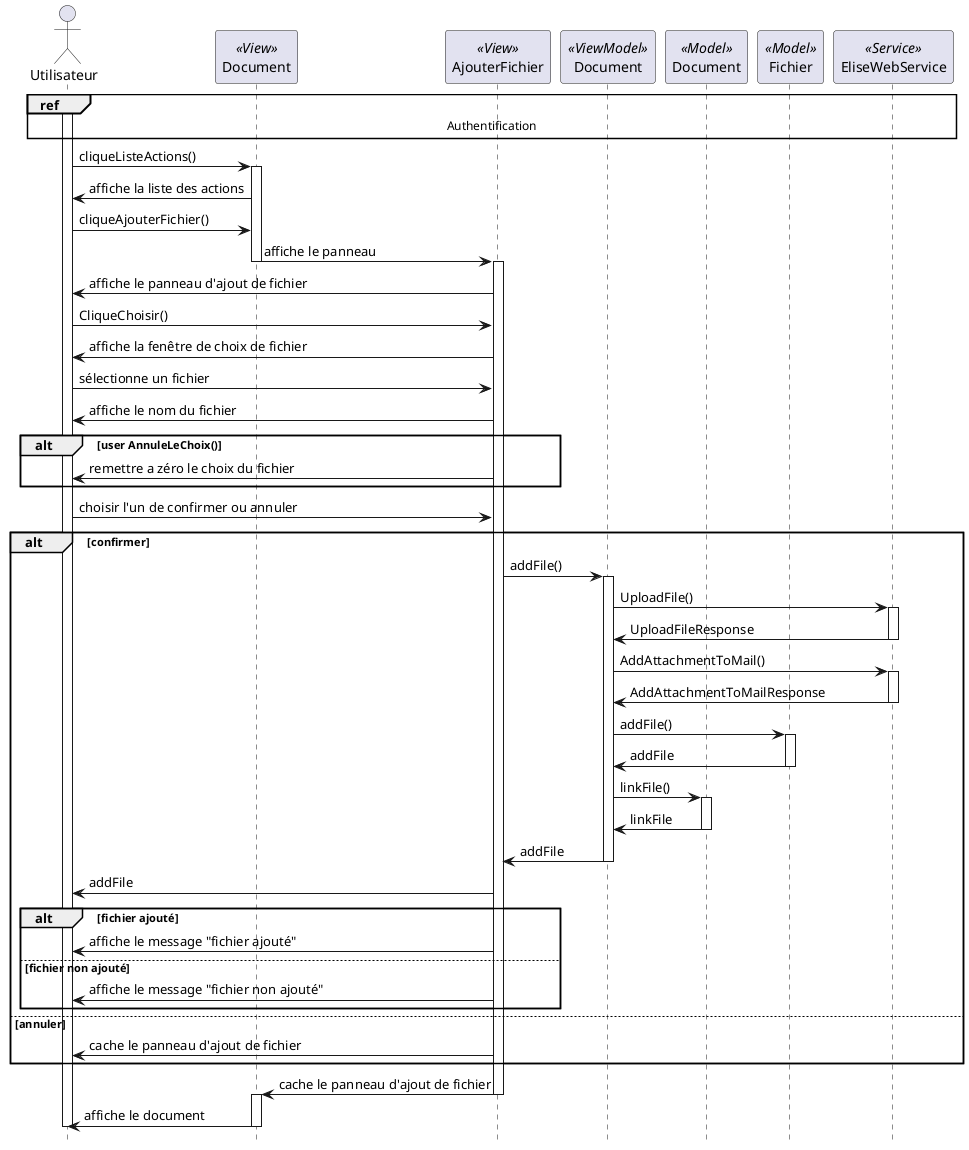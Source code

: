 @startuml sequence_add_file

hide footbox


actor "Utilisateur" as user
participant "Document" as docView << View >>
participant "AjouterFichier" as addFile << View >>
participant "Document" as docVm << ViewModel >>
participant "Document" as docM << Model >>
participant "Fichier" as fileM << Model >>
participant "EliseWebService" as ws << Service >>



ref over user, docView, addFile, docVm, docM, fileM, ws : Authentification
activate user
user -> docView : cliqueListeActions()
activate docView
docView -> user : affiche la liste des actions
user -> docView : cliqueAjouterFichier()
docView -> addFile : affiche le panneau
deactivate docView
activate addFile
addFile -> user : affiche le panneau d'ajout de fichier
user -> addFile : CliqueChoisir()
addFile -> user : affiche la fenêtre de choix de fichier
user -> addFile : sélectionne un fichier
addFile -> user : affiche le nom du fichier

alt user AnnuleLeChoix()
  addFile -> user : remettre a zéro le choix du fichier
end

user -> addFile : choisir l'un de confirmer ou annuler
alt confirmer
  addFile -> docVm : addFile()
  activate docVm
  docVm -> ws : UploadFile()
  activate ws
  ws -> docVm : UploadFileResponse
  deactivate ws
  docVm -> ws: AddAttachmentToMail()
  activate ws
  ws -> docVm : AddAttachmentToMailResponse
  deactivate ws
  docVm -> fileM : addFile()
  activate fileM
  fileM -> docVm : addFile
  deactivate fileM
  docVm -> docM : linkFile()
  activate docM
  docM -> docVm : linkFile
  deactivate docM
  docVm -> addFile : addFile
  deactivate docVm
  addFile -> user : addFile
alt fichier ajouté
  addFile -> user : affiche le message "fichier ajouté"
else fichier non ajouté
  addFile -> user : affiche le message "fichier non ajouté"
end
else annuler
  addFile -> user : cache le panneau d'ajout de fichier
end
addFile -> docView : cache le panneau d'ajout de fichier
deactivate addFile
activate docView
docView -> user : affiche le document
deactivate docView
deactivate user